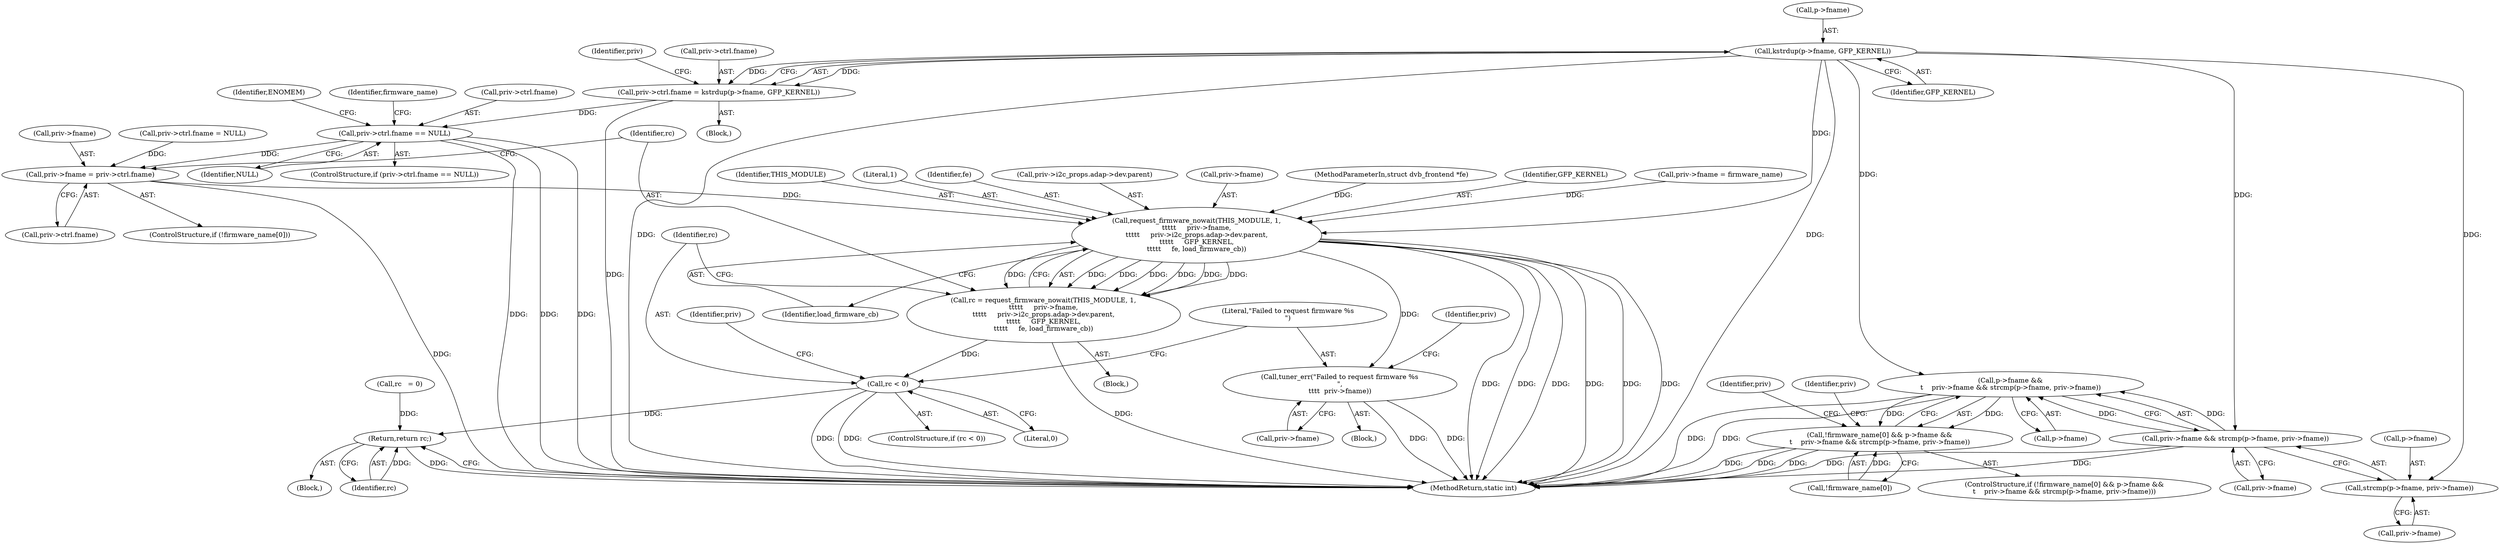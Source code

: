 digraph "0_linux_8dfbcc4351a0b6d2f2d77f367552f48ffefafe18@API" {
"1000162" [label="(Call,kstrdup(p->fname, GFP_KERNEL))"];
"1000156" [label="(Call,priv->ctrl.fname = kstrdup(p->fname, GFP_KERNEL))"];
"1000168" [label="(Call,priv->ctrl.fname == NULL)"];
"1000228" [label="(Call,priv->fname = priv->ctrl.fname)"];
"1000245" [label="(Call,request_firmware_nowait(THIS_MODULE, 1,\n\t\t\t\t\t     priv->fname,\n\t\t\t\t\t     priv->i2c_props.adap->dev.parent,\n\t\t\t\t\t     GFP_KERNEL,\n\t\t\t\t\t     fe, load_firmware_cb))"];
"1000243" [label="(Call,rc = request_firmware_nowait(THIS_MODULE, 1,\n\t\t\t\t\t     priv->fname,\n\t\t\t\t\t     priv->i2c_props.adap->dev.parent,\n\t\t\t\t\t     GFP_KERNEL,\n\t\t\t\t\t     fe, load_firmware_cb))"];
"1000264" [label="(Call,rc < 0)"];
"1000289" [label="(Return,return rc;)"];
"1000268" [label="(Call,tuner_err(\"Failed to request firmware %s\n\",\n\t\t\t\t  priv->fname))"];
"1000184" [label="(Call,p->fname &&\n\t    priv->fname && strcmp(p->fname, priv->fname))"];
"1000179" [label="(Call,!firmware_name[0] && p->fname &&\n\t    priv->fname && strcmp(p->fname, priv->fname))"];
"1000188" [label="(Call,priv->fname && strcmp(p->fname, priv->fname))"];
"1000192" [label="(Call,strcmp(p->fname, priv->fname))"];
"1000177" [label="(Identifier,ENOMEM)"];
"1000267" [label="(Block,)"];
"1000192" [label="(Call,strcmp(p->fname, priv->fname))"];
"1000289" [label="(Return,return rc;)"];
"1000156" [label="(Call,priv->ctrl.fname = kstrdup(p->fname, GFP_KERNEL))"];
"1000275" [label="(Identifier,priv)"];
"1000265" [label="(Identifier,rc)"];
"1000291" [label="(MethodReturn,static int)"];
"1000168" [label="(Call,priv->ctrl.fname == NULL)"];
"1000200" [label="(Identifier,priv)"];
"1000134" [label="(Call,priv->ctrl.fname = NULL)"];
"1000184" [label="(Call,p->fname &&\n\t    priv->fname && strcmp(p->fname, priv->fname))"];
"1000263" [label="(ControlStructure,if (rc < 0))"];
"1000264" [label="(Call,rc < 0)"];
"1000155" [label="(Block,)"];
"1000166" [label="(Identifier,GFP_KERNEL)"];
"1000247" [label="(Literal,1)"];
"1000182" [label="(Identifier,firmware_name)"];
"1000174" [label="(Identifier,NULL)"];
"1000261" [label="(Identifier,fe)"];
"1000251" [label="(Call,priv->i2c_props.adap->dev.parent)"];
"1000105" [label="(Block,)"];
"1000162" [label="(Call,kstrdup(p->fname, GFP_KERNEL))"];
"1000269" [label="(Literal,\"Failed to request firmware %s\n\")"];
"1000266" [label="(Literal,0)"];
"1000171" [label="(Identifier,priv)"];
"1000157" [label="(Call,priv->ctrl.fname)"];
"1000178" [label="(ControlStructure,if (!firmware_name[0] && p->fname &&\n\t    priv->fname && strcmp(p->fname, priv->fname)))"];
"1000229" [label="(Call,priv->fname)"];
"1000281" [label="(Identifier,priv)"];
"1000248" [label="(Call,priv->fname)"];
"1000205" [label="(Identifier,priv)"];
"1000117" [label="(Call,rc   = 0)"];
"1000244" [label="(Identifier,rc)"];
"1000189" [label="(Call,priv->fname)"];
"1000103" [label="(MethodParameterIn,struct dvb_frontend *fe)"];
"1000290" [label="(Identifier,rc)"];
"1000260" [label="(Identifier,GFP_KERNEL)"];
"1000245" [label="(Call,request_firmware_nowait(THIS_MODULE, 1,\n\t\t\t\t\t     priv->fname,\n\t\t\t\t\t     priv->i2c_props.adap->dev.parent,\n\t\t\t\t\t     GFP_KERNEL,\n\t\t\t\t\t     fe, load_firmware_cb))"];
"1000196" [label="(Call,priv->fname)"];
"1000228" [label="(Call,priv->fname = priv->ctrl.fname)"];
"1000163" [label="(Call,p->fname)"];
"1000238" [label="(Call,priv->fname = firmware_name)"];
"1000180" [label="(Call,!firmware_name[0])"];
"1000223" [label="(ControlStructure,if (!firmware_name[0]))"];
"1000232" [label="(Call,priv->ctrl.fname)"];
"1000243" [label="(Call,rc = request_firmware_nowait(THIS_MODULE, 1,\n\t\t\t\t\t     priv->fname,\n\t\t\t\t\t     priv->i2c_props.adap->dev.parent,\n\t\t\t\t\t     GFP_KERNEL,\n\t\t\t\t\t     fe, load_firmware_cb))"];
"1000268" [label="(Call,tuner_err(\"Failed to request firmware %s\n\",\n\t\t\t\t  priv->fname))"];
"1000188" [label="(Call,priv->fname && strcmp(p->fname, priv->fname))"];
"1000246" [label="(Identifier,THIS_MODULE)"];
"1000179" [label="(Call,!firmware_name[0] && p->fname &&\n\t    priv->fname && strcmp(p->fname, priv->fname))"];
"1000193" [label="(Call,p->fname)"];
"1000222" [label="(Block,)"];
"1000167" [label="(ControlStructure,if (priv->ctrl.fname == NULL))"];
"1000270" [label="(Call,priv->fname)"];
"1000185" [label="(Call,p->fname)"];
"1000169" [label="(Call,priv->ctrl.fname)"];
"1000262" [label="(Identifier,load_firmware_cb)"];
"1000162" -> "1000156"  [label="AST: "];
"1000162" -> "1000166"  [label="CFG: "];
"1000163" -> "1000162"  [label="AST: "];
"1000166" -> "1000162"  [label="AST: "];
"1000156" -> "1000162"  [label="CFG: "];
"1000162" -> "1000291"  [label="DDG: "];
"1000162" -> "1000291"  [label="DDG: "];
"1000162" -> "1000156"  [label="DDG: "];
"1000162" -> "1000156"  [label="DDG: "];
"1000162" -> "1000184"  [label="DDG: "];
"1000162" -> "1000188"  [label="DDG: "];
"1000162" -> "1000192"  [label="DDG: "];
"1000162" -> "1000245"  [label="DDG: "];
"1000156" -> "1000155"  [label="AST: "];
"1000157" -> "1000156"  [label="AST: "];
"1000171" -> "1000156"  [label="CFG: "];
"1000156" -> "1000291"  [label="DDG: "];
"1000156" -> "1000168"  [label="DDG: "];
"1000168" -> "1000167"  [label="AST: "];
"1000168" -> "1000174"  [label="CFG: "];
"1000169" -> "1000168"  [label="AST: "];
"1000174" -> "1000168"  [label="AST: "];
"1000177" -> "1000168"  [label="CFG: "];
"1000182" -> "1000168"  [label="CFG: "];
"1000168" -> "1000291"  [label="DDG: "];
"1000168" -> "1000291"  [label="DDG: "];
"1000168" -> "1000291"  [label="DDG: "];
"1000168" -> "1000228"  [label="DDG: "];
"1000228" -> "1000223"  [label="AST: "];
"1000228" -> "1000232"  [label="CFG: "];
"1000229" -> "1000228"  [label="AST: "];
"1000232" -> "1000228"  [label="AST: "];
"1000244" -> "1000228"  [label="CFG: "];
"1000228" -> "1000291"  [label="DDG: "];
"1000134" -> "1000228"  [label="DDG: "];
"1000228" -> "1000245"  [label="DDG: "];
"1000245" -> "1000243"  [label="AST: "];
"1000245" -> "1000262"  [label="CFG: "];
"1000246" -> "1000245"  [label="AST: "];
"1000247" -> "1000245"  [label="AST: "];
"1000248" -> "1000245"  [label="AST: "];
"1000251" -> "1000245"  [label="AST: "];
"1000260" -> "1000245"  [label="AST: "];
"1000261" -> "1000245"  [label="AST: "];
"1000262" -> "1000245"  [label="AST: "];
"1000243" -> "1000245"  [label="CFG: "];
"1000245" -> "1000291"  [label="DDG: "];
"1000245" -> "1000291"  [label="DDG: "];
"1000245" -> "1000291"  [label="DDG: "];
"1000245" -> "1000291"  [label="DDG: "];
"1000245" -> "1000291"  [label="DDG: "];
"1000245" -> "1000291"  [label="DDG: "];
"1000245" -> "1000243"  [label="DDG: "];
"1000245" -> "1000243"  [label="DDG: "];
"1000245" -> "1000243"  [label="DDG: "];
"1000245" -> "1000243"  [label="DDG: "];
"1000245" -> "1000243"  [label="DDG: "];
"1000245" -> "1000243"  [label="DDG: "];
"1000245" -> "1000243"  [label="DDG: "];
"1000238" -> "1000245"  [label="DDG: "];
"1000103" -> "1000245"  [label="DDG: "];
"1000245" -> "1000268"  [label="DDG: "];
"1000243" -> "1000222"  [label="AST: "];
"1000244" -> "1000243"  [label="AST: "];
"1000265" -> "1000243"  [label="CFG: "];
"1000243" -> "1000291"  [label="DDG: "];
"1000243" -> "1000264"  [label="DDG: "];
"1000264" -> "1000263"  [label="AST: "];
"1000264" -> "1000266"  [label="CFG: "];
"1000265" -> "1000264"  [label="AST: "];
"1000266" -> "1000264"  [label="AST: "];
"1000269" -> "1000264"  [label="CFG: "];
"1000281" -> "1000264"  [label="CFG: "];
"1000264" -> "1000291"  [label="DDG: "];
"1000264" -> "1000291"  [label="DDG: "];
"1000264" -> "1000289"  [label="DDG: "];
"1000289" -> "1000105"  [label="AST: "];
"1000289" -> "1000290"  [label="CFG: "];
"1000290" -> "1000289"  [label="AST: "];
"1000291" -> "1000289"  [label="CFG: "];
"1000289" -> "1000291"  [label="DDG: "];
"1000290" -> "1000289"  [label="DDG: "];
"1000117" -> "1000289"  [label="DDG: "];
"1000268" -> "1000267"  [label="AST: "];
"1000268" -> "1000270"  [label="CFG: "];
"1000269" -> "1000268"  [label="AST: "];
"1000270" -> "1000268"  [label="AST: "];
"1000275" -> "1000268"  [label="CFG: "];
"1000268" -> "1000291"  [label="DDG: "];
"1000268" -> "1000291"  [label="DDG: "];
"1000184" -> "1000179"  [label="AST: "];
"1000184" -> "1000185"  [label="CFG: "];
"1000184" -> "1000188"  [label="CFG: "];
"1000185" -> "1000184"  [label="AST: "];
"1000188" -> "1000184"  [label="AST: "];
"1000179" -> "1000184"  [label="CFG: "];
"1000184" -> "1000291"  [label="DDG: "];
"1000184" -> "1000291"  [label="DDG: "];
"1000184" -> "1000179"  [label="DDG: "];
"1000184" -> "1000179"  [label="DDG: "];
"1000188" -> "1000184"  [label="DDG: "];
"1000188" -> "1000184"  [label="DDG: "];
"1000179" -> "1000178"  [label="AST: "];
"1000179" -> "1000180"  [label="CFG: "];
"1000180" -> "1000179"  [label="AST: "];
"1000200" -> "1000179"  [label="CFG: "];
"1000205" -> "1000179"  [label="CFG: "];
"1000179" -> "1000291"  [label="DDG: "];
"1000179" -> "1000291"  [label="DDG: "];
"1000179" -> "1000291"  [label="DDG: "];
"1000180" -> "1000179"  [label="DDG: "];
"1000188" -> "1000189"  [label="CFG: "];
"1000188" -> "1000192"  [label="CFG: "];
"1000189" -> "1000188"  [label="AST: "];
"1000192" -> "1000188"  [label="AST: "];
"1000188" -> "1000291"  [label="DDG: "];
"1000188" -> "1000291"  [label="DDG: "];
"1000192" -> "1000196"  [label="CFG: "];
"1000193" -> "1000192"  [label="AST: "];
"1000196" -> "1000192"  [label="AST: "];
}
